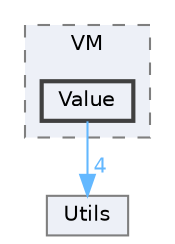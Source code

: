 digraph "/Users/fola/Documents/ArkScript/Ark/include/Ark/VM/Value"
{
 // INTERACTIVE_SVG=YES
 // LATEX_PDF_SIZE
  bgcolor="transparent";
  edge [fontname=Helvetica,fontsize=10,labelfontname=Helvetica,labelfontsize=10];
  node [fontname=Helvetica,fontsize=10,shape=box,height=0.2,width=0.4];
  compound=true
  subgraph clusterdir_222307dbf92126e8e24c7a501f533901 {
    graph [ bgcolor="#edf0f7", pencolor="grey50", label="VM", fontname=Helvetica,fontsize=10 style="filled,dashed", URL="dir_222307dbf92126e8e24c7a501f533901.html",tooltip=""]
  dir_8b24a7a1990a673376c80714d0238024 [label="Value", fillcolor="#edf0f7", color="grey25", style="filled,bold", URL="dir_8b24a7a1990a673376c80714d0238024.html",tooltip=""];
  }
  dir_33906bab6f1f9d0f271eb499b90a96b5 [label="Utils", fillcolor="#edf0f7", color="grey50", style="filled", URL="dir_33906bab6f1f9d0f271eb499b90a96b5.html",tooltip=""];
  dir_8b24a7a1990a673376c80714d0238024->dir_33906bab6f1f9d0f271eb499b90a96b5 [headlabel="4", labeldistance=1.5 headhref="dir_000032_000030.html" href="dir_000032_000030.html" color="steelblue1" fontcolor="steelblue1"];
}
